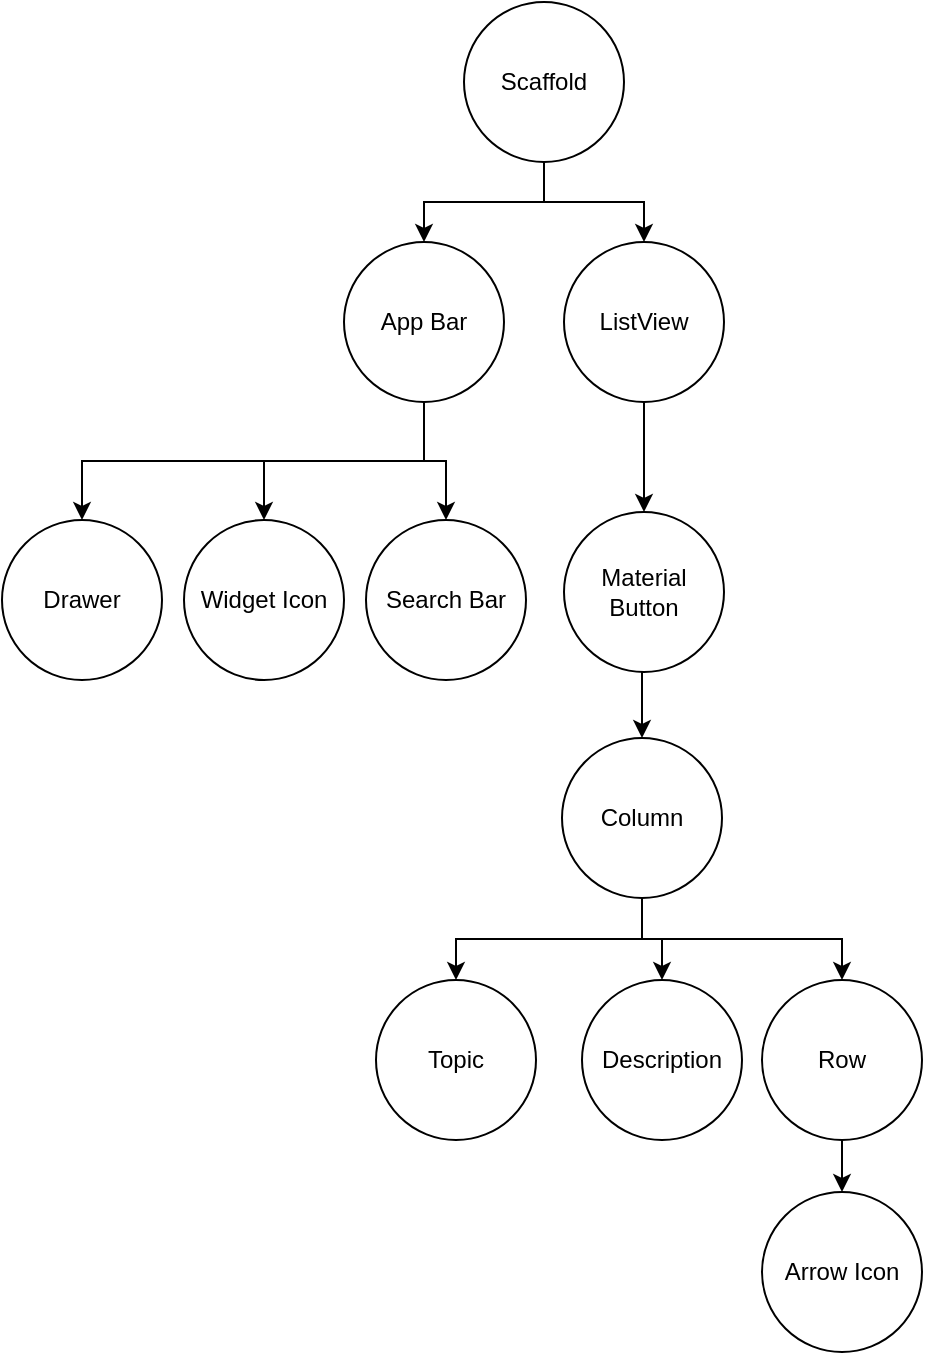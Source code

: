 <mxfile version="13.6.2" type="github">
  <diagram id="G6nXK8pUtjya4OQ9kWvH" name="Page-1">
    <mxGraphModel dx="1221" dy="682" grid="0" gridSize="10" guides="1" tooltips="1" connect="1" arrows="1" fold="1" page="1" pageScale="1" pageWidth="850" pageHeight="1100" math="0" shadow="0">
      <root>
        <mxCell id="0" />
        <mxCell id="1" parent="0" />
        <mxCell id="ZXDKEBU_T1yrHy2PwRgf-5" style="edgeStyle=orthogonalEdgeStyle;rounded=0;orthogonalLoop=1;jettySize=auto;html=1;exitX=0.5;exitY=1;exitDx=0;exitDy=0;entryX=0.5;entryY=0;entryDx=0;entryDy=0;" edge="1" parent="1" source="ZXDKEBU_T1yrHy2PwRgf-1" target="ZXDKEBU_T1yrHy2PwRgf-2">
          <mxGeometry relative="1" as="geometry" />
        </mxCell>
        <mxCell id="ZXDKEBU_T1yrHy2PwRgf-6" style="edgeStyle=orthogonalEdgeStyle;rounded=0;orthogonalLoop=1;jettySize=auto;html=1;exitX=0.5;exitY=1;exitDx=0;exitDy=0;entryX=0.5;entryY=0;entryDx=0;entryDy=0;" edge="1" parent="1" source="ZXDKEBU_T1yrHy2PwRgf-1" target="ZXDKEBU_T1yrHy2PwRgf-3">
          <mxGeometry relative="1" as="geometry" />
        </mxCell>
        <mxCell id="ZXDKEBU_T1yrHy2PwRgf-1" value="Scaffold" style="ellipse;whiteSpace=wrap;html=1;aspect=fixed;" vertex="1" parent="1">
          <mxGeometry x="380" y="260" width="80" height="80" as="geometry" />
        </mxCell>
        <mxCell id="ZXDKEBU_T1yrHy2PwRgf-18" style="edgeStyle=orthogonalEdgeStyle;rounded=0;orthogonalLoop=1;jettySize=auto;html=1;exitX=0.5;exitY=1;exitDx=0;exitDy=0;" edge="1" parent="1" source="ZXDKEBU_T1yrHy2PwRgf-2" target="ZXDKEBU_T1yrHy2PwRgf-17">
          <mxGeometry relative="1" as="geometry" />
        </mxCell>
        <mxCell id="ZXDKEBU_T1yrHy2PwRgf-19" style="edgeStyle=orthogonalEdgeStyle;rounded=0;orthogonalLoop=1;jettySize=auto;html=1;exitX=0.5;exitY=1;exitDx=0;exitDy=0;entryX=0.5;entryY=0;entryDx=0;entryDy=0;" edge="1" parent="1" source="ZXDKEBU_T1yrHy2PwRgf-2" target="ZXDKEBU_T1yrHy2PwRgf-16">
          <mxGeometry relative="1" as="geometry" />
        </mxCell>
        <mxCell id="ZXDKEBU_T1yrHy2PwRgf-21" style="edgeStyle=orthogonalEdgeStyle;rounded=0;orthogonalLoop=1;jettySize=auto;html=1;exitX=0.5;exitY=1;exitDx=0;exitDy=0;entryX=0.5;entryY=0;entryDx=0;entryDy=0;" edge="1" parent="1" source="ZXDKEBU_T1yrHy2PwRgf-2" target="ZXDKEBU_T1yrHy2PwRgf-20">
          <mxGeometry relative="1" as="geometry" />
        </mxCell>
        <mxCell id="ZXDKEBU_T1yrHy2PwRgf-2" value="App Bar" style="ellipse;whiteSpace=wrap;html=1;aspect=fixed;" vertex="1" parent="1">
          <mxGeometry x="320" y="380" width="80" height="80" as="geometry" />
        </mxCell>
        <mxCell id="ZXDKEBU_T1yrHy2PwRgf-23" style="edgeStyle=orthogonalEdgeStyle;rounded=0;orthogonalLoop=1;jettySize=auto;html=1;exitX=0.5;exitY=1;exitDx=0;exitDy=0;entryX=0.5;entryY=0;entryDx=0;entryDy=0;" edge="1" parent="1" source="ZXDKEBU_T1yrHy2PwRgf-3" target="ZXDKEBU_T1yrHy2PwRgf-22">
          <mxGeometry relative="1" as="geometry" />
        </mxCell>
        <mxCell id="ZXDKEBU_T1yrHy2PwRgf-3" value="ListView" style="ellipse;whiteSpace=wrap;html=1;aspect=fixed;" vertex="1" parent="1">
          <mxGeometry x="430" y="380" width="80" height="80" as="geometry" />
        </mxCell>
        <mxCell id="ZXDKEBU_T1yrHy2PwRgf-16" value="Drawer" style="ellipse;whiteSpace=wrap;html=1;aspect=fixed;" vertex="1" parent="1">
          <mxGeometry x="149" y="519" width="80" height="80" as="geometry" />
        </mxCell>
        <mxCell id="ZXDKEBU_T1yrHy2PwRgf-17" value="Widget Icon" style="ellipse;whiteSpace=wrap;html=1;aspect=fixed;" vertex="1" parent="1">
          <mxGeometry x="240" y="519" width="80" height="80" as="geometry" />
        </mxCell>
        <mxCell id="ZXDKEBU_T1yrHy2PwRgf-20" value="Search Bar" style="ellipse;whiteSpace=wrap;html=1;aspect=fixed;" vertex="1" parent="1">
          <mxGeometry x="331" y="519" width="80" height="80" as="geometry" />
        </mxCell>
        <mxCell id="ZXDKEBU_T1yrHy2PwRgf-36" style="edgeStyle=orthogonalEdgeStyle;rounded=0;orthogonalLoop=1;jettySize=auto;html=1;exitX=0.5;exitY=1;exitDx=0;exitDy=0;entryX=0.5;entryY=0;entryDx=0;entryDy=0;" edge="1" parent="1" source="ZXDKEBU_T1yrHy2PwRgf-22" target="ZXDKEBU_T1yrHy2PwRgf-26">
          <mxGeometry relative="1" as="geometry" />
        </mxCell>
        <mxCell id="ZXDKEBU_T1yrHy2PwRgf-22" value="Material Button" style="ellipse;whiteSpace=wrap;html=1;aspect=fixed;" vertex="1" parent="1">
          <mxGeometry x="430" y="515" width="80" height="80" as="geometry" />
        </mxCell>
        <mxCell id="ZXDKEBU_T1yrHy2PwRgf-37" value="" style="group" vertex="1" connectable="0" parent="1">
          <mxGeometry x="336" y="628" width="273" height="307" as="geometry" />
        </mxCell>
        <mxCell id="ZXDKEBU_T1yrHy2PwRgf-26" value="Column" style="ellipse;whiteSpace=wrap;html=1;aspect=fixed;" vertex="1" parent="ZXDKEBU_T1yrHy2PwRgf-37">
          <mxGeometry x="93" width="80" height="80" as="geometry" />
        </mxCell>
        <mxCell id="ZXDKEBU_T1yrHy2PwRgf-27" value="Topic" style="ellipse;whiteSpace=wrap;html=1;aspect=fixed;" vertex="1" parent="ZXDKEBU_T1yrHy2PwRgf-37">
          <mxGeometry y="121" width="80" height="80" as="geometry" />
        </mxCell>
        <mxCell id="ZXDKEBU_T1yrHy2PwRgf-32" style="edgeStyle=orthogonalEdgeStyle;rounded=0;orthogonalLoop=1;jettySize=auto;html=1;exitX=0.5;exitY=1;exitDx=0;exitDy=0;" edge="1" parent="ZXDKEBU_T1yrHy2PwRgf-37" source="ZXDKEBU_T1yrHy2PwRgf-26" target="ZXDKEBU_T1yrHy2PwRgf-27">
          <mxGeometry relative="1" as="geometry" />
        </mxCell>
        <mxCell id="ZXDKEBU_T1yrHy2PwRgf-28" value="Description" style="ellipse;whiteSpace=wrap;html=1;aspect=fixed;" vertex="1" parent="ZXDKEBU_T1yrHy2PwRgf-37">
          <mxGeometry x="103" y="121" width="80" height="80" as="geometry" />
        </mxCell>
        <mxCell id="ZXDKEBU_T1yrHy2PwRgf-33" style="edgeStyle=orthogonalEdgeStyle;rounded=0;orthogonalLoop=1;jettySize=auto;html=1;exitX=0.5;exitY=1;exitDx=0;exitDy=0;entryX=0.5;entryY=0;entryDx=0;entryDy=0;" edge="1" parent="ZXDKEBU_T1yrHy2PwRgf-37" source="ZXDKEBU_T1yrHy2PwRgf-26" target="ZXDKEBU_T1yrHy2PwRgf-28">
          <mxGeometry relative="1" as="geometry" />
        </mxCell>
        <mxCell id="ZXDKEBU_T1yrHy2PwRgf-29" value="Row" style="ellipse;whiteSpace=wrap;html=1;aspect=fixed;" vertex="1" parent="ZXDKEBU_T1yrHy2PwRgf-37">
          <mxGeometry x="193" y="121" width="80" height="80" as="geometry" />
        </mxCell>
        <mxCell id="ZXDKEBU_T1yrHy2PwRgf-34" style="edgeStyle=orthogonalEdgeStyle;rounded=0;orthogonalLoop=1;jettySize=auto;html=1;exitX=0.5;exitY=1;exitDx=0;exitDy=0;entryX=0.5;entryY=0;entryDx=0;entryDy=0;" edge="1" parent="ZXDKEBU_T1yrHy2PwRgf-37" source="ZXDKEBU_T1yrHy2PwRgf-26" target="ZXDKEBU_T1yrHy2PwRgf-29">
          <mxGeometry relative="1" as="geometry" />
        </mxCell>
        <mxCell id="ZXDKEBU_T1yrHy2PwRgf-30" value="Arrow Icon" style="ellipse;whiteSpace=wrap;html=1;aspect=fixed;" vertex="1" parent="ZXDKEBU_T1yrHy2PwRgf-37">
          <mxGeometry x="193" y="227" width="80" height="80" as="geometry" />
        </mxCell>
        <mxCell id="ZXDKEBU_T1yrHy2PwRgf-35" style="edgeStyle=orthogonalEdgeStyle;rounded=0;orthogonalLoop=1;jettySize=auto;html=1;exitX=0.5;exitY=1;exitDx=0;exitDy=0;entryX=0.5;entryY=0;entryDx=0;entryDy=0;" edge="1" parent="ZXDKEBU_T1yrHy2PwRgf-37" source="ZXDKEBU_T1yrHy2PwRgf-29" target="ZXDKEBU_T1yrHy2PwRgf-30">
          <mxGeometry relative="1" as="geometry" />
        </mxCell>
      </root>
    </mxGraphModel>
  </diagram>
</mxfile>
